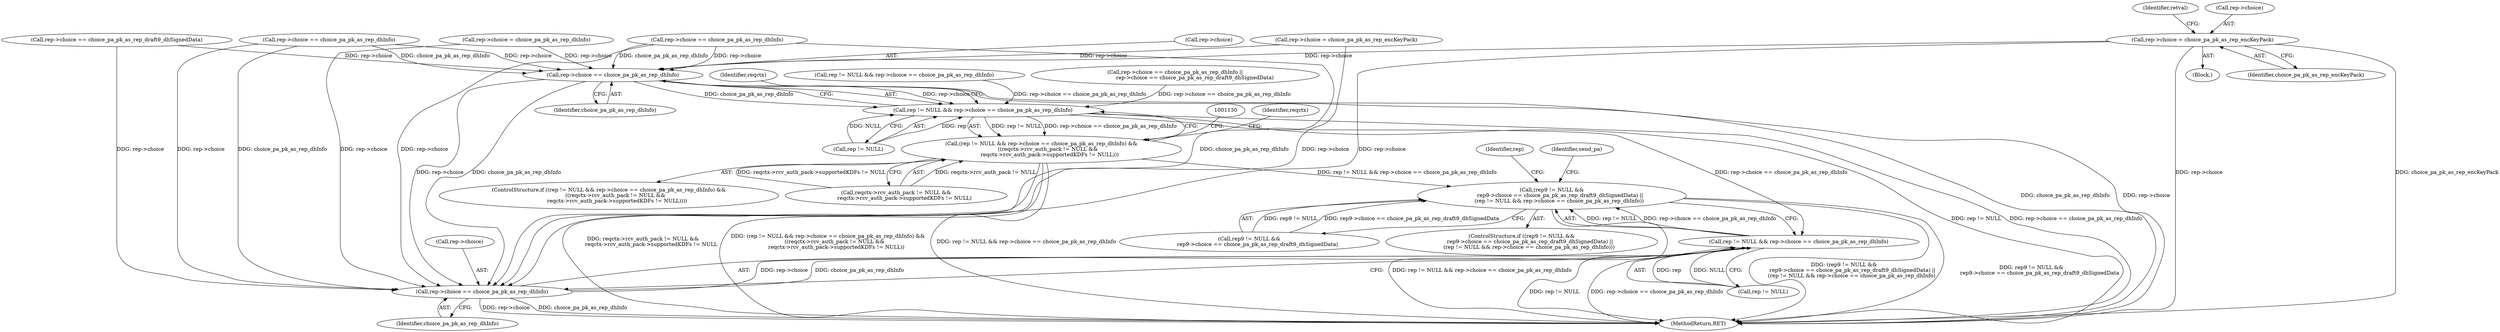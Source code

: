 digraph "0_krb5_db64ca25d661a47b996b4e2645998b5d7f0eb52c@pointer" {
"1000859" [label="(Call,rep->choice = choice_pa_pk_as_rep_encKeyPack)"];
"1001069" [label="(Call,rep->choice == choice_pa_pk_as_rep_dhInfo)"];
"1001065" [label="(Call,rep != NULL && rep->choice == choice_pa_pk_as_rep_dhInfo)"];
"1001064" [label="(Call,(rep != NULL && rep->choice == choice_pa_pk_as_rep_dhInfo) &&\n        ((reqctx->rcv_auth_pack != NULL &&\n          reqctx->rcv_auth_pack->supportedKDFs != NULL)))"];
"1001173" [label="(Call,(rep9 != NULL &&\n          rep9->choice == choice_pa_pk_as_rep_draft9_dhSignedData) ||\n         (rep != NULL && rep->choice == choice_pa_pk_as_rep_dhInfo))"];
"1001183" [label="(Call,rep != NULL && rep->choice == choice_pa_pk_as_rep_dhInfo)"];
"1001187" [label="(Call,rep->choice == choice_pa_pk_as_rep_dhInfo)"];
"1000857" [label="(Block,)"];
"1000865" [label="(Identifier,retval)"];
"1000479" [label="(Call,rep->choice == choice_pa_pk_as_rep_draft9_dhSignedData)"];
"1000860" [label="(Call,rep->choice)"];
"1001074" [label="(Call,reqctx->rcv_auth_pack != NULL &&\n          reqctx->rcv_auth_pack->supportedKDFs != NULL)"];
"1001267" [label="(Identifier,send_pa)"];
"1001092" [label="(Identifier,reqctx)"];
"1000527" [label="(Call,rep != NULL && rep->choice == choice_pa_pk_as_rep_dhInfo)"];
"1001174" [label="(Call,rep9 != NULL &&\n          rep9->choice == choice_pa_pk_as_rep_draft9_dhSignedData)"];
"1001191" [label="(Identifier,choice_pa_pk_as_rep_dhInfo)"];
"1001073" [label="(Identifier,choice_pa_pk_as_rep_dhInfo)"];
"1001173" [label="(Call,(rep9 != NULL &&\n          rep9->choice == choice_pa_pk_as_rep_draft9_dhSignedData) ||\n         (rep != NULL && rep->choice == choice_pa_pk_as_rep_dhInfo))"];
"1001187" [label="(Call,rep->choice == choice_pa_pk_as_rep_dhInfo)"];
"1001197" [label="(Identifier,rep)"];
"1001070" [label="(Call,rep->choice)"];
"1001064" [label="(Call,(rep != NULL && rep->choice == choice_pa_pk_as_rep_dhInfo) &&\n        ((reqctx->rcv_auth_pack != NULL &&\n          reqctx->rcv_auth_pack->supportedKDFs != NULL)))"];
"1001063" [label="(ControlStructure,if ((rep != NULL && rep->choice == choice_pa_pk_as_rep_dhInfo) &&\n        ((reqctx->rcv_auth_pack != NULL &&\n          reqctx->rcv_auth_pack->supportedKDFs != NULL))))"];
"1001184" [label="(Call,rep != NULL)"];
"1000473" [label="(Call,rep->choice == choice_pa_pk_as_rep_dhInfo ||\n                        rep->choice == choice_pa_pk_as_rep_draft9_dhSignedData)"];
"1001077" [label="(Identifier,reqctx)"];
"1001188" [label="(Call,rep->choice)"];
"1000352" [label="(Call,rep->choice = choice_pa_pk_as_rep_encKeyPack)"];
"1001183" [label="(Call,rep != NULL && rep->choice == choice_pa_pk_as_rep_dhInfo)"];
"1001066" [label="(Call,rep != NULL)"];
"1001172" [label="(ControlStructure,if ((rep9 != NULL &&\n          rep9->choice == choice_pa_pk_as_rep_draft9_dhSignedData) ||\n         (rep != NULL && rep->choice == choice_pa_pk_as_rep_dhInfo)))"];
"1000863" [label="(Identifier,choice_pa_pk_as_rep_encKeyPack)"];
"1000420" [label="(Call,rep->choice = choice_pa_pk_as_rep_dhInfo)"];
"1001069" [label="(Call,rep->choice == choice_pa_pk_as_rep_dhInfo)"];
"1000474" [label="(Call,rep->choice == choice_pa_pk_as_rep_dhInfo)"];
"1001065" [label="(Call,rep != NULL && rep->choice == choice_pa_pk_as_rep_dhInfo)"];
"1000859" [label="(Call,rep->choice = choice_pa_pk_as_rep_encKeyPack)"];
"1001409" [label="(MethodReturn,RET)"];
"1000531" [label="(Call,rep->choice == choice_pa_pk_as_rep_dhInfo)"];
"1000859" -> "1000857"  [label="AST: "];
"1000859" -> "1000863"  [label="CFG: "];
"1000860" -> "1000859"  [label="AST: "];
"1000863" -> "1000859"  [label="AST: "];
"1000865" -> "1000859"  [label="CFG: "];
"1000859" -> "1001409"  [label="DDG: rep->choice"];
"1000859" -> "1001409"  [label="DDG: choice_pa_pk_as_rep_encKeyPack"];
"1000859" -> "1001069"  [label="DDG: rep->choice"];
"1000859" -> "1001187"  [label="DDG: rep->choice"];
"1001069" -> "1001065"  [label="AST: "];
"1001069" -> "1001073"  [label="CFG: "];
"1001070" -> "1001069"  [label="AST: "];
"1001073" -> "1001069"  [label="AST: "];
"1001065" -> "1001069"  [label="CFG: "];
"1001069" -> "1001409"  [label="DDG: choice_pa_pk_as_rep_dhInfo"];
"1001069" -> "1001409"  [label="DDG: rep->choice"];
"1001069" -> "1001065"  [label="DDG: rep->choice"];
"1001069" -> "1001065"  [label="DDG: choice_pa_pk_as_rep_dhInfo"];
"1000352" -> "1001069"  [label="DDG: rep->choice"];
"1000420" -> "1001069"  [label="DDG: rep->choice"];
"1000531" -> "1001069"  [label="DDG: rep->choice"];
"1000531" -> "1001069"  [label="DDG: choice_pa_pk_as_rep_dhInfo"];
"1000474" -> "1001069"  [label="DDG: rep->choice"];
"1000474" -> "1001069"  [label="DDG: choice_pa_pk_as_rep_dhInfo"];
"1000479" -> "1001069"  [label="DDG: rep->choice"];
"1001069" -> "1001187"  [label="DDG: rep->choice"];
"1001069" -> "1001187"  [label="DDG: choice_pa_pk_as_rep_dhInfo"];
"1001065" -> "1001064"  [label="AST: "];
"1001065" -> "1001066"  [label="CFG: "];
"1001066" -> "1001065"  [label="AST: "];
"1001077" -> "1001065"  [label="CFG: "];
"1001064" -> "1001065"  [label="CFG: "];
"1001065" -> "1001409"  [label="DDG: rep != NULL"];
"1001065" -> "1001409"  [label="DDG: rep->choice == choice_pa_pk_as_rep_dhInfo"];
"1001065" -> "1001064"  [label="DDG: rep != NULL"];
"1001065" -> "1001064"  [label="DDG: rep->choice == choice_pa_pk_as_rep_dhInfo"];
"1001066" -> "1001065"  [label="DDG: rep"];
"1001066" -> "1001065"  [label="DDG: NULL"];
"1000527" -> "1001065"  [label="DDG: rep->choice == choice_pa_pk_as_rep_dhInfo"];
"1000473" -> "1001065"  [label="DDG: rep->choice == choice_pa_pk_as_rep_dhInfo"];
"1001065" -> "1001183"  [label="DDG: rep->choice == choice_pa_pk_as_rep_dhInfo"];
"1001064" -> "1001063"  [label="AST: "];
"1001064" -> "1001074"  [label="CFG: "];
"1001074" -> "1001064"  [label="AST: "];
"1001092" -> "1001064"  [label="CFG: "];
"1001130" -> "1001064"  [label="CFG: "];
"1001064" -> "1001409"  [label="DDG: reqctx->rcv_auth_pack != NULL &&\n          reqctx->rcv_auth_pack->supportedKDFs != NULL"];
"1001064" -> "1001409"  [label="DDG: (rep != NULL && rep->choice == choice_pa_pk_as_rep_dhInfo) &&\n        ((reqctx->rcv_auth_pack != NULL &&\n          reqctx->rcv_auth_pack->supportedKDFs != NULL))"];
"1001064" -> "1001409"  [label="DDG: rep != NULL && rep->choice == choice_pa_pk_as_rep_dhInfo"];
"1001074" -> "1001064"  [label="DDG: reqctx->rcv_auth_pack != NULL"];
"1001074" -> "1001064"  [label="DDG: reqctx->rcv_auth_pack->supportedKDFs != NULL"];
"1001064" -> "1001173"  [label="DDG: rep != NULL && rep->choice == choice_pa_pk_as_rep_dhInfo"];
"1001173" -> "1001172"  [label="AST: "];
"1001173" -> "1001174"  [label="CFG: "];
"1001173" -> "1001183"  [label="CFG: "];
"1001174" -> "1001173"  [label="AST: "];
"1001183" -> "1001173"  [label="AST: "];
"1001197" -> "1001173"  [label="CFG: "];
"1001267" -> "1001173"  [label="CFG: "];
"1001173" -> "1001409"  [label="DDG: (rep9 != NULL &&\n          rep9->choice == choice_pa_pk_as_rep_draft9_dhSignedData) ||\n         (rep != NULL && rep->choice == choice_pa_pk_as_rep_dhInfo)"];
"1001173" -> "1001409"  [label="DDG: rep9 != NULL &&\n          rep9->choice == choice_pa_pk_as_rep_draft9_dhSignedData"];
"1001173" -> "1001409"  [label="DDG: rep != NULL && rep->choice == choice_pa_pk_as_rep_dhInfo"];
"1001174" -> "1001173"  [label="DDG: rep9 != NULL"];
"1001174" -> "1001173"  [label="DDG: rep9->choice == choice_pa_pk_as_rep_draft9_dhSignedData"];
"1001183" -> "1001173"  [label="DDG: rep != NULL"];
"1001183" -> "1001173"  [label="DDG: rep->choice == choice_pa_pk_as_rep_dhInfo"];
"1001183" -> "1001184"  [label="CFG: "];
"1001183" -> "1001187"  [label="CFG: "];
"1001184" -> "1001183"  [label="AST: "];
"1001187" -> "1001183"  [label="AST: "];
"1001183" -> "1001409"  [label="DDG: rep != NULL"];
"1001183" -> "1001409"  [label="DDG: rep->choice == choice_pa_pk_as_rep_dhInfo"];
"1001184" -> "1001183"  [label="DDG: rep"];
"1001184" -> "1001183"  [label="DDG: NULL"];
"1001187" -> "1001183"  [label="DDG: rep->choice"];
"1001187" -> "1001183"  [label="DDG: choice_pa_pk_as_rep_dhInfo"];
"1001187" -> "1001191"  [label="CFG: "];
"1001188" -> "1001187"  [label="AST: "];
"1001191" -> "1001187"  [label="AST: "];
"1001187" -> "1001409"  [label="DDG: rep->choice"];
"1001187" -> "1001409"  [label="DDG: choice_pa_pk_as_rep_dhInfo"];
"1000352" -> "1001187"  [label="DDG: rep->choice"];
"1000420" -> "1001187"  [label="DDG: rep->choice"];
"1000531" -> "1001187"  [label="DDG: rep->choice"];
"1000531" -> "1001187"  [label="DDG: choice_pa_pk_as_rep_dhInfo"];
"1000474" -> "1001187"  [label="DDG: rep->choice"];
"1000474" -> "1001187"  [label="DDG: choice_pa_pk_as_rep_dhInfo"];
"1000479" -> "1001187"  [label="DDG: rep->choice"];
}
